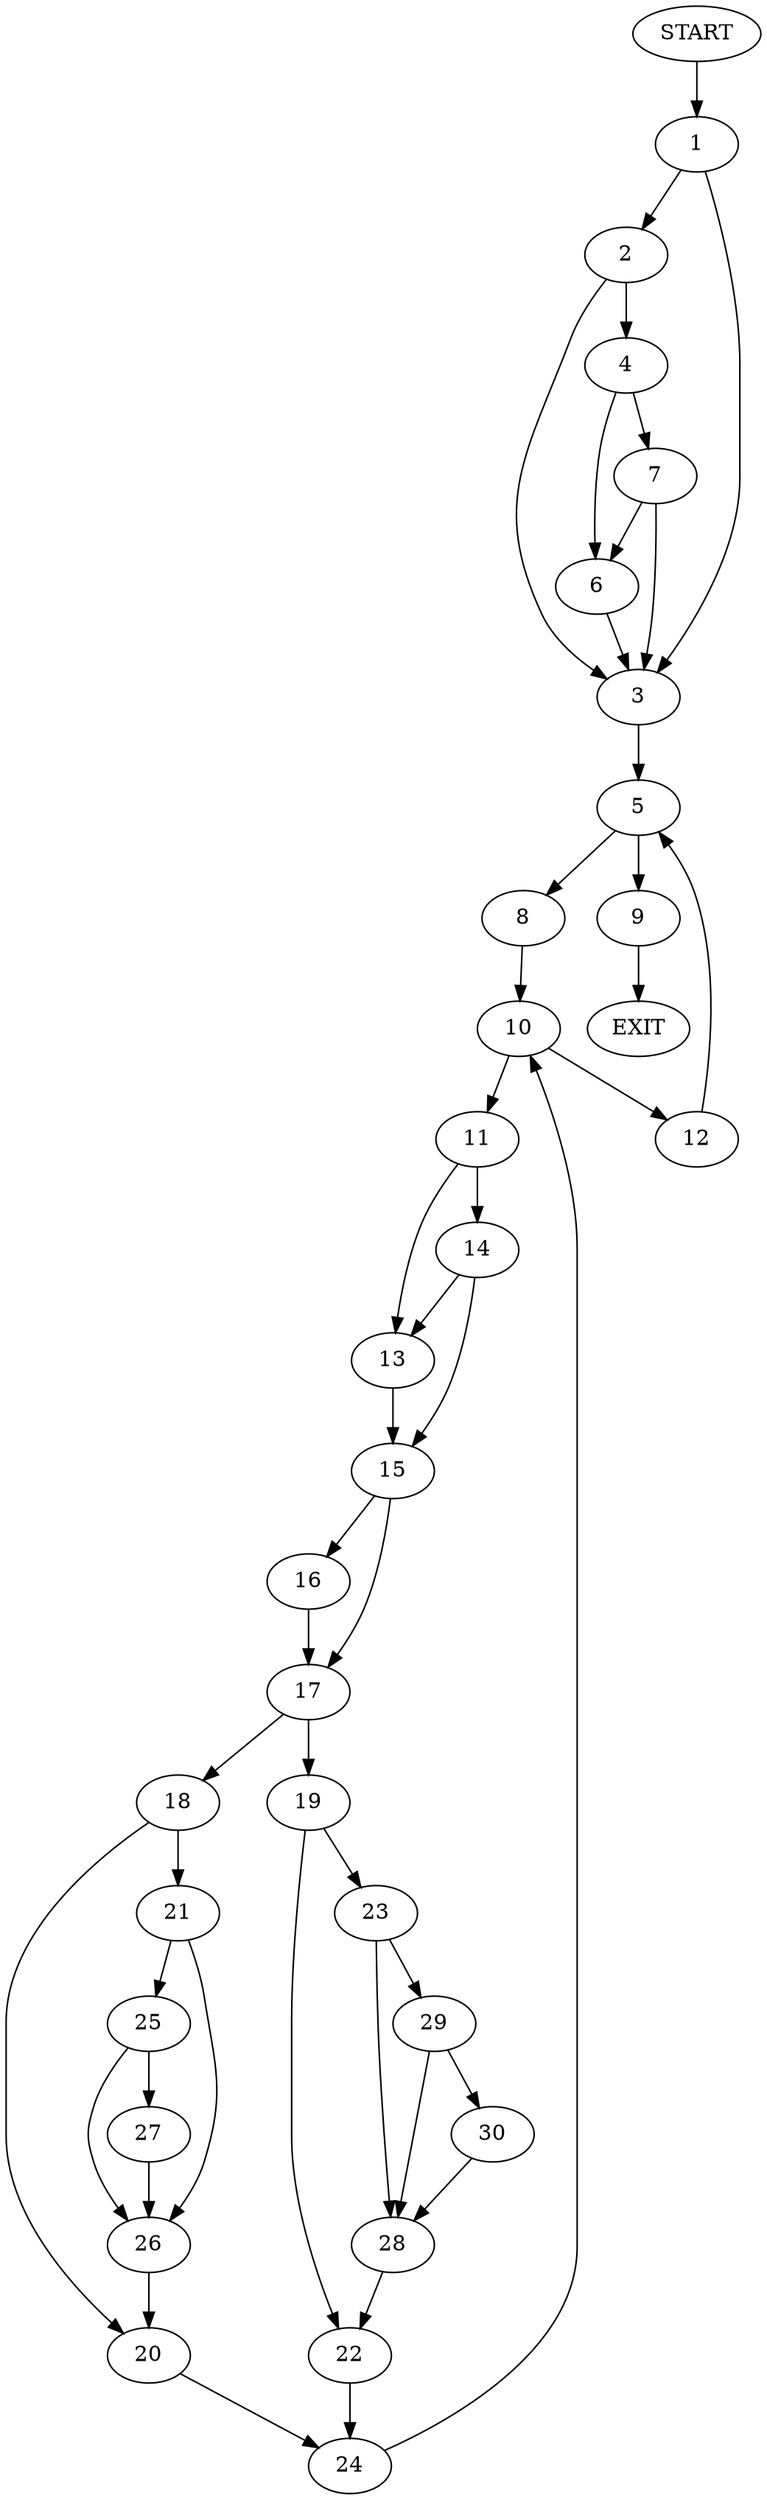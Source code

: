 digraph {
0 [label="START"]
31 [label="EXIT"]
0 -> 1
1 -> 2
1 -> 3
2 -> 4
2 -> 3
3 -> 5
4 -> 6
4 -> 7
6 -> 3
7 -> 6
7 -> 3
5 -> 8
5 -> 9
9 -> 31
8 -> 10
10 -> 11
10 -> 12
11 -> 13
11 -> 14
12 -> 5
14 -> 13
14 -> 15
13 -> 15
15 -> 16
15 -> 17
16 -> 17
17 -> 18
17 -> 19
18 -> 20
18 -> 21
19 -> 22
19 -> 23
20 -> 24
21 -> 25
21 -> 26
26 -> 20
25 -> 27
25 -> 26
27 -> 26
24 -> 10
22 -> 24
23 -> 28
23 -> 29
28 -> 22
29 -> 30
29 -> 28
30 -> 28
}
